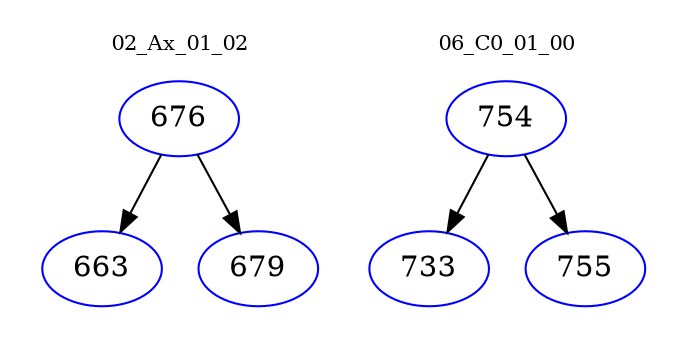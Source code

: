 digraph{
subgraph cluster_0 {
color = white
label = "02_Ax_01_02";
fontsize=10;
T0_676 [label="676", color="blue"]
T0_676 -> T0_663 [color="black"]
T0_663 [label="663", color="blue"]
T0_676 -> T0_679 [color="black"]
T0_679 [label="679", color="blue"]
}
subgraph cluster_1 {
color = white
label = "06_C0_01_00";
fontsize=10;
T1_754 [label="754", color="blue"]
T1_754 -> T1_733 [color="black"]
T1_733 [label="733", color="blue"]
T1_754 -> T1_755 [color="black"]
T1_755 [label="755", color="blue"]
}
}
